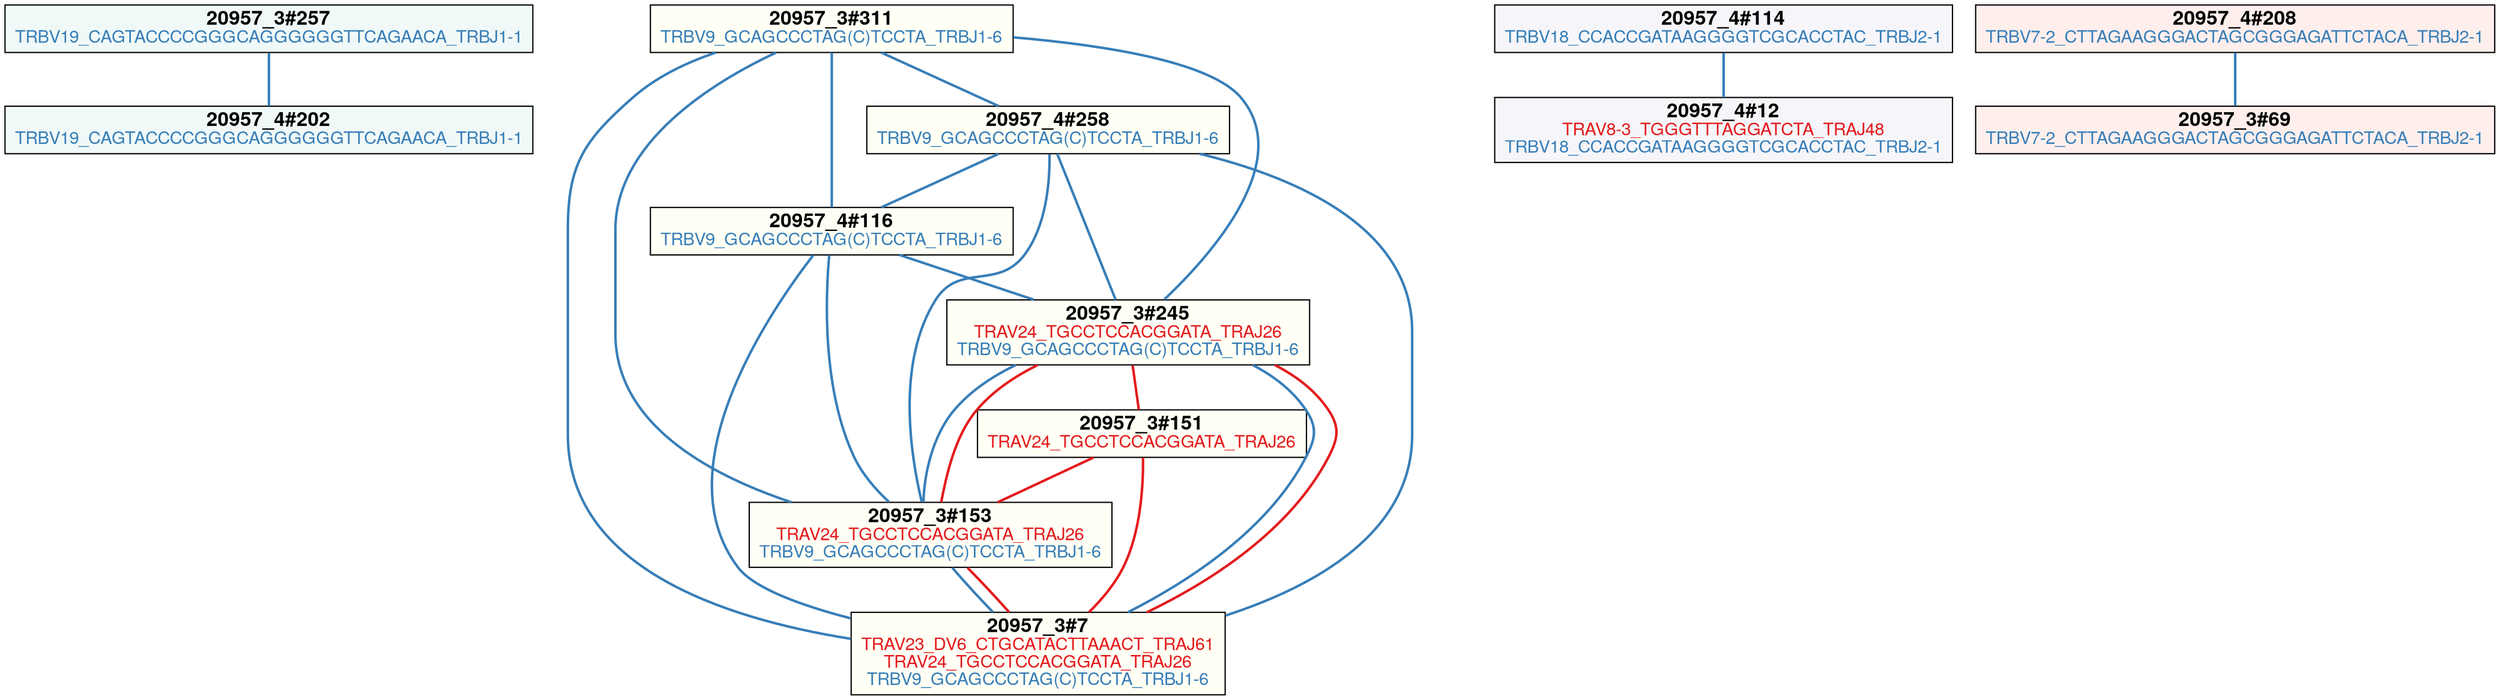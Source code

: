 graph "" {
"20957_3#257" [fillcolor="#8dd3c720", fontname="helvetica neue", label=<<FONT POINT-SIZE="16"><B>20957_3#257</B></FONT><BR/><FONT COLOR = "#377eb8">TRBV19_CAGTACCCCGGGCAGGGGGGTTCAGAACA_TRBJ1-1</FONT>>, shape=box, style=filled];
"20957_3#311" [fillcolor="#ffffb320", fontname="helvetica neue", label=<<FONT POINT-SIZE="16"><B>20957_3#311</B></FONT><BR/><FONT COLOR = "#377eb8">TRBV9_GCAGCCCTAG(C)TCCTA_TRBJ1-6</FONT>>, shape=box, style=filled];
"20957_4#258" [fillcolor="#ffffb320", fontname="helvetica neue", label=<<FONT POINT-SIZE="16"><B>20957_4#258</B></FONT><BR/><FONT COLOR = "#377eb8">TRBV9_GCAGCCCTAG(C)TCCTA_TRBJ1-6</FONT>>, shape=box, style=filled];
"20957_4#116" [fillcolor="#ffffb320", fontname="helvetica neue", label=<<FONT POINT-SIZE="16"><B>20957_4#116</B></FONT><BR/><FONT COLOR = "#377eb8">TRBV9_GCAGCCCTAG(C)TCCTA_TRBJ1-6</FONT>>, shape=box, style=filled];
"20957_4#202" [fillcolor="#8dd3c720", fontname="helvetica neue", label=<<FONT POINT-SIZE="16"><B>20957_4#202</B></FONT><BR/><FONT COLOR = "#377eb8">TRBV19_CAGTACCCCGGGCAGGGGGGTTCAGAACA_TRBJ1-1</FONT>>, shape=box, style=filled];
"20957_4#114" [fillcolor="#bebada20", fontname="helvetica neue", label=<<FONT POINT-SIZE="16"><B>20957_4#114</B></FONT><BR/><FONT COLOR = "#377eb8">TRBV18_CCACCGATAAGGGGTCGCACCTAC_TRBJ2-1</FONT>>, shape=box, style=filled];
"20957_3#245" [fillcolor="#ffffb320", fontname="helvetica neue", label=<<FONT POINT-SIZE="16"><B>20957_3#245</B></FONT><BR/><FONT COLOR = "#e41a1c">TRAV24_TGCCTCCACGGATA_TRAJ26</FONT><BR/><FONT COLOR = "#377eb8">TRBV9_GCAGCCCTAG(C)TCCTA_TRBJ1-6</FONT>>, shape=box, style=filled];
"20957_3#151" [fillcolor="#ffffb320", fontname="helvetica neue", label=<<FONT POINT-SIZE="16"><B>20957_3#151</B></FONT><BR/><FONT COLOR = "#e41a1c">TRAV24_TGCCTCCACGGATA_TRAJ26</FONT>>, shape=box, style=filled];
"20957_3#153" [fillcolor="#ffffb320", fontname="helvetica neue", label=<<FONT POINT-SIZE="16"><B>20957_3#153</B></FONT><BR/><FONT COLOR = "#e41a1c">TRAV24_TGCCTCCACGGATA_TRAJ26</FONT><BR/><FONT COLOR = "#377eb8">TRBV9_GCAGCCCTAG(C)TCCTA_TRBJ1-6</FONT>>, shape=box, style=filled];
"20957_4#208" [fillcolor="#fb807220", fontname="helvetica neue", label=<<FONT POINT-SIZE="16"><B>20957_4#208</B></FONT><BR/><FONT COLOR = "#377eb8">TRBV7-2_CTTAGAAGGGACTAGCGGGAGATTCTACA_TRBJ2-1</FONT>>, shape=box, style=filled];
"20957_3#69" [fillcolor="#fb807220", fontname="helvetica neue", label=<<FONT POINT-SIZE="16"><B>20957_3#69</B></FONT><BR/><FONT COLOR = "#377eb8">TRBV7-2_CTTAGAAGGGACTAGCGGGAGATTCTACA_TRBJ2-1</FONT>>, shape=box, style=filled];
"20957_4#12" [fillcolor="#bebada20", fontname="helvetica neue", label=<<FONT POINT-SIZE="16"><B>20957_4#12</B></FONT><BR/><FONT COLOR = "#e41a1c">TRAV8-3_TGGGTTTAGGATCTA_TRAJ48</FONT><BR/><FONT COLOR = "#377eb8">TRBV18_CCACCGATAAGGGGTCGCACCTAC_TRBJ2-1</FONT>>, shape=box, style=filled];
"20957_3#7" [fillcolor="#ffffb320", fontname="helvetica neue", label=<<FONT POINT-SIZE="16"><B>20957_3#7</B></FONT><BR/><FONT COLOR = "#e41a1c">TRAV23_DV6_CTGCATACTTAAACT_TRAJ61</FONT><BR/><FONT COLOR = "#e41a1c">TRAV24_TGCCTCCACGGATA_TRAJ26</FONT><BR/><FONT COLOR = "#377eb8">TRBV9_GCAGCCCTAG(C)TCCTA_TRBJ1-6</FONT>>, shape=box, style=filled];
"20957_3#257" -- "20957_4#202"  [color="#377eb8", key=B, penwidth=2, weight=1];
"20957_3#311" -- "20957_4#258"  [color="#377eb8", key=B, penwidth=2, weight=1];
"20957_3#311" -- "20957_4#116"  [color="#377eb8", key=B, penwidth=2, weight=1];
"20957_3#311" -- "20957_3#245"  [color="#377eb8", key=B, penwidth=2, weight=1];
"20957_3#311" -- "20957_3#7"  [color="#377eb8", key=B, penwidth=2, weight=1];
"20957_3#311" -- "20957_3#153"  [color="#377eb8", key=B, penwidth=2, weight=1];
"20957_4#258" -- "20957_3#153"  [color="#377eb8", key=B, penwidth=2, weight=1];
"20957_4#258" -- "20957_4#116"  [color="#377eb8", key=B, penwidth=2, weight=1];
"20957_4#258" -- "20957_3#7"  [color="#377eb8", key=B, penwidth=2, weight=1];
"20957_4#258" -- "20957_3#245"  [color="#377eb8", key=B, penwidth=2, weight=1];
"20957_4#116" -- "20957_3#153"  [color="#377eb8", key=B, penwidth=2, weight=1];
"20957_4#116" -- "20957_3#7"  [color="#377eb8", key=B, penwidth=2, weight=1];
"20957_4#116" -- "20957_3#245"  [color="#377eb8", key=B, penwidth=2, weight=1];
"20957_4#114" -- "20957_4#12"  [color="#377eb8", key=B, penwidth=2, weight=1];
"20957_3#245" -- "20957_3#7"  [color="#377eb8", key=B, penwidth=2, weight=1];
"20957_3#245" -- "20957_3#7"  [color="#e41a1c", key=A, penwidth=2, weight=1];
"20957_3#245" -- "20957_3#153"  [color="#377eb8", key=B, penwidth=2, weight=1];
"20957_3#245" -- "20957_3#153"  [color="#e41a1c", key=A, penwidth=2, weight=1];
"20957_3#245" -- "20957_3#151"  [color="#e41a1c", key=A, penwidth=2, weight=1];
"20957_3#151" -- "20957_3#153"  [color="#e41a1c", key=A, penwidth=2, weight=1];
"20957_3#151" -- "20957_3#7"  [color="#e41a1c", key=A, penwidth=2, weight=1];
"20957_3#153" -- "20957_3#7"  [color="#377eb8", key=B, penwidth=2, weight=1];
"20957_3#153" -- "20957_3#7"  [color="#e41a1c", key=A, penwidth=2, weight=1];
"20957_4#208" -- "20957_3#69"  [color="#377eb8", key=B, penwidth=2, weight=1];
}
